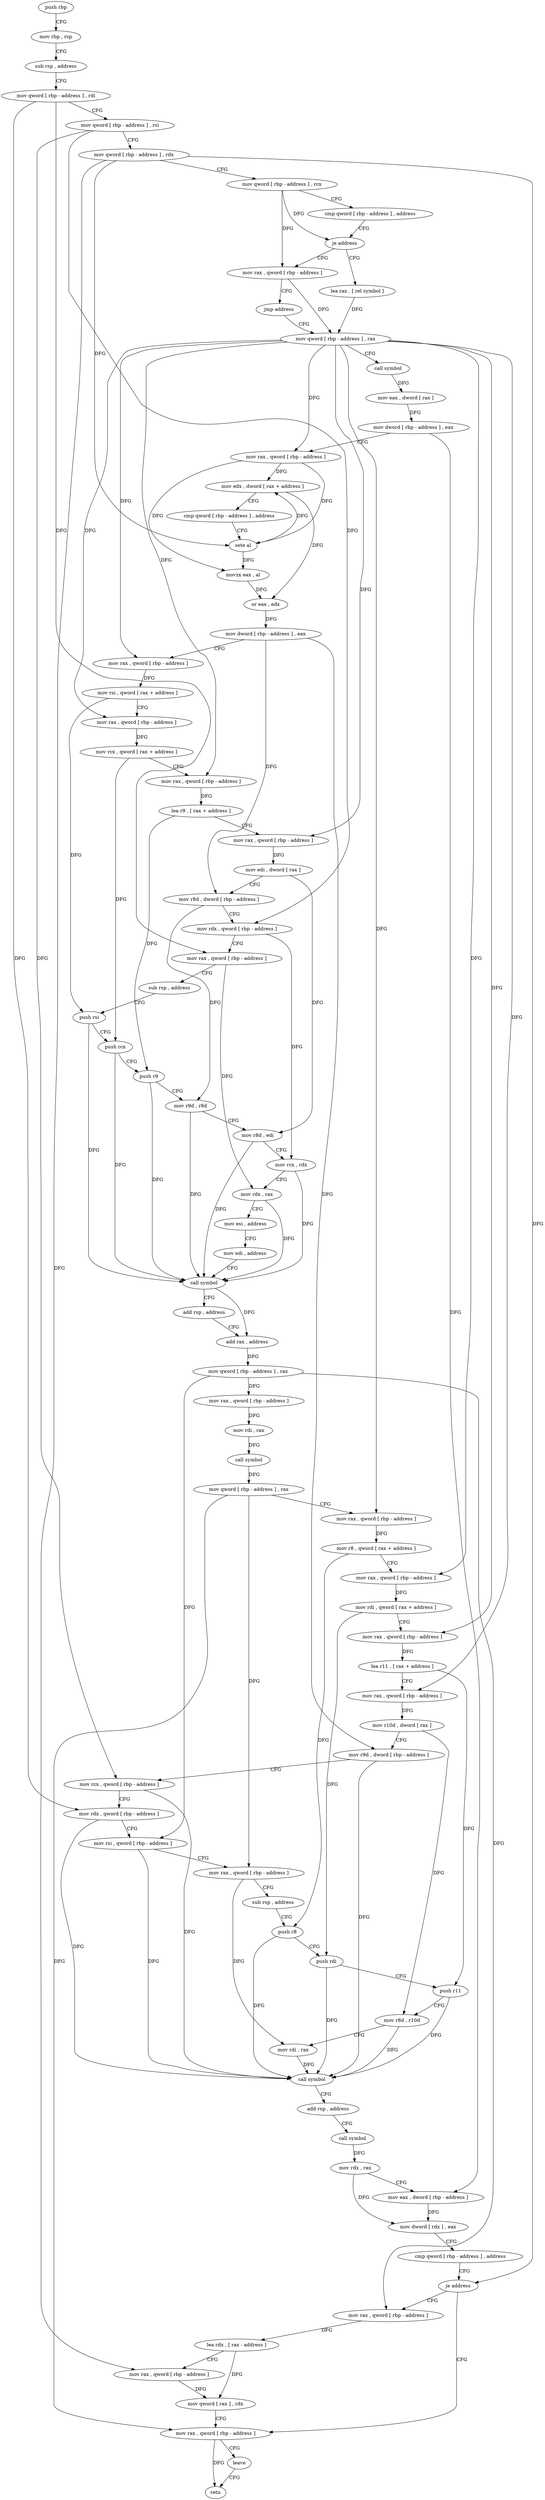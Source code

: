 digraph "func" {
"4232782" [label = "push rbp" ]
"4232783" [label = "mov rbp , rsp" ]
"4232786" [label = "sub rsp , address" ]
"4232790" [label = "mov qword [ rbp - address ] , rdi" ]
"4232794" [label = "mov qword [ rbp - address ] , rsi" ]
"4232798" [label = "mov qword [ rbp - address ] , rdx" ]
"4232802" [label = "mov qword [ rbp - address ] , rcx" ]
"4232806" [label = "cmp qword [ rbp - address ] , address" ]
"4232811" [label = "je address" ]
"4232819" [label = "lea rax , [ rel symbol ]" ]
"4232813" [label = "mov rax , qword [ rbp - address ]" ]
"4232826" [label = "mov qword [ rbp - address ] , rax" ]
"4232817" [label = "jmp address" ]
"4233078" [label = "mov rax , qword [ rbp - address ]" ]
"4233082" [label = "leave" ]
"4233083" [label = "retn" ]
"4233063" [label = "mov rax , qword [ rbp - address ]" ]
"4233067" [label = "lea rdx , [ rax - address ]" ]
"4233071" [label = "mov rax , qword [ rbp - address ]" ]
"4233075" [label = "mov qword [ rax ] , rdx" ]
"4232830" [label = "call symbol" ]
"4232835" [label = "mov eax , dword [ rax ]" ]
"4232837" [label = "mov dword [ rbp - address ] , eax" ]
"4232840" [label = "mov rax , qword [ rbp - address ]" ]
"4232844" [label = "mov edx , dword [ rax + address ]" ]
"4232847" [label = "cmp qword [ rbp - address ] , address" ]
"4232852" [label = "sete al" ]
"4232855" [label = "movzx eax , al" ]
"4232858" [label = "or eax , edx" ]
"4232860" [label = "mov dword [ rbp - address ] , eax" ]
"4232863" [label = "mov rax , qword [ rbp - address ]" ]
"4232867" [label = "mov rsi , qword [ rax + address ]" ]
"4232871" [label = "mov rax , qword [ rbp - address ]" ]
"4232875" [label = "mov rcx , qword [ rax + address ]" ]
"4232879" [label = "mov rax , qword [ rbp - address ]" ]
"4232883" [label = "lea r9 , [ rax + address ]" ]
"4232887" [label = "mov rax , qword [ rbp - address ]" ]
"4232891" [label = "mov edi , dword [ rax ]" ]
"4232893" [label = "mov r8d , dword [ rbp - address ]" ]
"4232897" [label = "mov rdx , qword [ rbp - address ]" ]
"4232901" [label = "mov rax , qword [ rbp - address ]" ]
"4232905" [label = "sub rsp , address" ]
"4232909" [label = "push rsi" ]
"4232910" [label = "push rcx" ]
"4232911" [label = "push r9" ]
"4232913" [label = "mov r9d , r8d" ]
"4232916" [label = "mov r8d , edi" ]
"4232919" [label = "mov rcx , rdx" ]
"4232922" [label = "mov rdx , rax" ]
"4232925" [label = "mov esi , address" ]
"4232930" [label = "mov edi , address" ]
"4232935" [label = "call symbol" ]
"4232940" [label = "add rsp , address" ]
"4232944" [label = "add rax , address" ]
"4232948" [label = "mov qword [ rbp - address ] , rax" ]
"4232952" [label = "mov rax , qword [ rbp - address ]" ]
"4232956" [label = "mov rdi , rax" ]
"4232959" [label = "call symbol" ]
"4232964" [label = "mov qword [ rbp - address ] , rax" ]
"4232968" [label = "mov rax , qword [ rbp - address ]" ]
"4232972" [label = "mov r8 , qword [ rax + address ]" ]
"4232976" [label = "mov rax , qword [ rbp - address ]" ]
"4232980" [label = "mov rdi , qword [ rax + address ]" ]
"4232984" [label = "mov rax , qword [ rbp - address ]" ]
"4232988" [label = "lea r11 , [ rax + address ]" ]
"4232992" [label = "mov rax , qword [ rbp - address ]" ]
"4232996" [label = "mov r10d , dword [ rax ]" ]
"4232999" [label = "mov r9d , dword [ rbp - address ]" ]
"4233003" [label = "mov rcx , qword [ rbp - address ]" ]
"4233007" [label = "mov rdx , qword [ rbp - address ]" ]
"4233011" [label = "mov rsi , qword [ rbp - address ]" ]
"4233015" [label = "mov rax , qword [ rbp - address ]" ]
"4233019" [label = "sub rsp , address" ]
"4233023" [label = "push r8" ]
"4233025" [label = "push rdi" ]
"4233026" [label = "push r11" ]
"4233028" [label = "mov r8d , r10d" ]
"4233031" [label = "mov rdi , rax" ]
"4233034" [label = "call symbol" ]
"4233039" [label = "add rsp , address" ]
"4233043" [label = "call symbol" ]
"4233048" [label = "mov rdx , rax" ]
"4233051" [label = "mov eax , dword [ rbp - address ]" ]
"4233054" [label = "mov dword [ rdx ] , eax" ]
"4233056" [label = "cmp qword [ rbp - address ] , address" ]
"4233061" [label = "je address" ]
"4232782" -> "4232783" [ label = "CFG" ]
"4232783" -> "4232786" [ label = "CFG" ]
"4232786" -> "4232790" [ label = "CFG" ]
"4232790" -> "4232794" [ label = "CFG" ]
"4232790" -> "4232901" [ label = "DFG" ]
"4232790" -> "4233007" [ label = "DFG" ]
"4232794" -> "4232798" [ label = "CFG" ]
"4232794" -> "4232897" [ label = "DFG" ]
"4232794" -> "4233003" [ label = "DFG" ]
"4232798" -> "4232802" [ label = "CFG" ]
"4232798" -> "4232852" [ label = "DFG" ]
"4232798" -> "4233061" [ label = "DFG" ]
"4232798" -> "4233071" [ label = "DFG" ]
"4232802" -> "4232806" [ label = "CFG" ]
"4232802" -> "4232811" [ label = "DFG" ]
"4232802" -> "4232813" [ label = "DFG" ]
"4232806" -> "4232811" [ label = "CFG" ]
"4232811" -> "4232819" [ label = "CFG" ]
"4232811" -> "4232813" [ label = "CFG" ]
"4232819" -> "4232826" [ label = "DFG" ]
"4232813" -> "4232817" [ label = "CFG" ]
"4232813" -> "4232826" [ label = "DFG" ]
"4232826" -> "4232830" [ label = "CFG" ]
"4232826" -> "4232840" [ label = "DFG" ]
"4232826" -> "4232863" [ label = "DFG" ]
"4232826" -> "4232871" [ label = "DFG" ]
"4232826" -> "4232879" [ label = "DFG" ]
"4232826" -> "4232887" [ label = "DFG" ]
"4232826" -> "4232968" [ label = "DFG" ]
"4232826" -> "4232976" [ label = "DFG" ]
"4232826" -> "4232984" [ label = "DFG" ]
"4232826" -> "4232992" [ label = "DFG" ]
"4232817" -> "4232826" [ label = "CFG" ]
"4233078" -> "4233082" [ label = "CFG" ]
"4233078" -> "4233083" [ label = "DFG" ]
"4233082" -> "4233083" [ label = "CFG" ]
"4233063" -> "4233067" [ label = "DFG" ]
"4233067" -> "4233071" [ label = "CFG" ]
"4233067" -> "4233075" [ label = "DFG" ]
"4233071" -> "4233075" [ label = "DFG" ]
"4233075" -> "4233078" [ label = "CFG" ]
"4232830" -> "4232835" [ label = "DFG" ]
"4232835" -> "4232837" [ label = "DFG" ]
"4232837" -> "4232840" [ label = "CFG" ]
"4232837" -> "4233051" [ label = "DFG" ]
"4232840" -> "4232844" [ label = "DFG" ]
"4232840" -> "4232852" [ label = "DFG" ]
"4232840" -> "4232855" [ label = "DFG" ]
"4232844" -> "4232847" [ label = "CFG" ]
"4232844" -> "4232858" [ label = "DFG" ]
"4232847" -> "4232852" [ label = "CFG" ]
"4232852" -> "4232855" [ label = "DFG" ]
"4232852" -> "4232844" [ label = "DFG" ]
"4232855" -> "4232858" [ label = "DFG" ]
"4232858" -> "4232860" [ label = "DFG" ]
"4232860" -> "4232863" [ label = "CFG" ]
"4232860" -> "4232893" [ label = "DFG" ]
"4232860" -> "4232999" [ label = "DFG" ]
"4232863" -> "4232867" [ label = "DFG" ]
"4232867" -> "4232871" [ label = "CFG" ]
"4232867" -> "4232909" [ label = "DFG" ]
"4232871" -> "4232875" [ label = "DFG" ]
"4232875" -> "4232879" [ label = "CFG" ]
"4232875" -> "4232910" [ label = "DFG" ]
"4232879" -> "4232883" [ label = "DFG" ]
"4232883" -> "4232887" [ label = "CFG" ]
"4232883" -> "4232911" [ label = "DFG" ]
"4232887" -> "4232891" [ label = "DFG" ]
"4232891" -> "4232893" [ label = "CFG" ]
"4232891" -> "4232916" [ label = "DFG" ]
"4232893" -> "4232897" [ label = "CFG" ]
"4232893" -> "4232913" [ label = "DFG" ]
"4232897" -> "4232901" [ label = "CFG" ]
"4232897" -> "4232919" [ label = "DFG" ]
"4232901" -> "4232905" [ label = "CFG" ]
"4232901" -> "4232922" [ label = "DFG" ]
"4232905" -> "4232909" [ label = "CFG" ]
"4232909" -> "4232910" [ label = "CFG" ]
"4232909" -> "4232935" [ label = "DFG" ]
"4232910" -> "4232911" [ label = "CFG" ]
"4232910" -> "4232935" [ label = "DFG" ]
"4232911" -> "4232913" [ label = "CFG" ]
"4232911" -> "4232935" [ label = "DFG" ]
"4232913" -> "4232916" [ label = "CFG" ]
"4232913" -> "4232935" [ label = "DFG" ]
"4232916" -> "4232919" [ label = "CFG" ]
"4232916" -> "4232935" [ label = "DFG" ]
"4232919" -> "4232922" [ label = "CFG" ]
"4232919" -> "4232935" [ label = "DFG" ]
"4232922" -> "4232925" [ label = "CFG" ]
"4232922" -> "4232935" [ label = "DFG" ]
"4232925" -> "4232930" [ label = "CFG" ]
"4232930" -> "4232935" [ label = "CFG" ]
"4232935" -> "4232940" [ label = "CFG" ]
"4232935" -> "4232944" [ label = "DFG" ]
"4232940" -> "4232944" [ label = "CFG" ]
"4232944" -> "4232948" [ label = "DFG" ]
"4232948" -> "4232952" [ label = "DFG" ]
"4232948" -> "4233011" [ label = "DFG" ]
"4232948" -> "4233063" [ label = "DFG" ]
"4232952" -> "4232956" [ label = "DFG" ]
"4232956" -> "4232959" [ label = "DFG" ]
"4232959" -> "4232964" [ label = "DFG" ]
"4232964" -> "4232968" [ label = "CFG" ]
"4232964" -> "4233015" [ label = "DFG" ]
"4232964" -> "4233078" [ label = "DFG" ]
"4232968" -> "4232972" [ label = "DFG" ]
"4232972" -> "4232976" [ label = "CFG" ]
"4232972" -> "4233023" [ label = "DFG" ]
"4232976" -> "4232980" [ label = "DFG" ]
"4232980" -> "4232984" [ label = "CFG" ]
"4232980" -> "4233025" [ label = "DFG" ]
"4232984" -> "4232988" [ label = "DFG" ]
"4232988" -> "4232992" [ label = "CFG" ]
"4232988" -> "4233026" [ label = "DFG" ]
"4232992" -> "4232996" [ label = "DFG" ]
"4232996" -> "4232999" [ label = "CFG" ]
"4232996" -> "4233028" [ label = "DFG" ]
"4232999" -> "4233003" [ label = "CFG" ]
"4232999" -> "4233034" [ label = "DFG" ]
"4233003" -> "4233007" [ label = "CFG" ]
"4233003" -> "4233034" [ label = "DFG" ]
"4233007" -> "4233011" [ label = "CFG" ]
"4233007" -> "4233034" [ label = "DFG" ]
"4233011" -> "4233015" [ label = "CFG" ]
"4233011" -> "4233034" [ label = "DFG" ]
"4233015" -> "4233019" [ label = "CFG" ]
"4233015" -> "4233031" [ label = "DFG" ]
"4233019" -> "4233023" [ label = "CFG" ]
"4233023" -> "4233025" [ label = "CFG" ]
"4233023" -> "4233034" [ label = "DFG" ]
"4233025" -> "4233026" [ label = "CFG" ]
"4233025" -> "4233034" [ label = "DFG" ]
"4233026" -> "4233028" [ label = "CFG" ]
"4233026" -> "4233034" [ label = "DFG" ]
"4233028" -> "4233031" [ label = "CFG" ]
"4233028" -> "4233034" [ label = "DFG" ]
"4233031" -> "4233034" [ label = "DFG" ]
"4233034" -> "4233039" [ label = "CFG" ]
"4233039" -> "4233043" [ label = "CFG" ]
"4233043" -> "4233048" [ label = "DFG" ]
"4233048" -> "4233051" [ label = "CFG" ]
"4233048" -> "4233054" [ label = "DFG" ]
"4233051" -> "4233054" [ label = "DFG" ]
"4233054" -> "4233056" [ label = "CFG" ]
"4233056" -> "4233061" [ label = "CFG" ]
"4233061" -> "4233078" [ label = "CFG" ]
"4233061" -> "4233063" [ label = "CFG" ]
}
